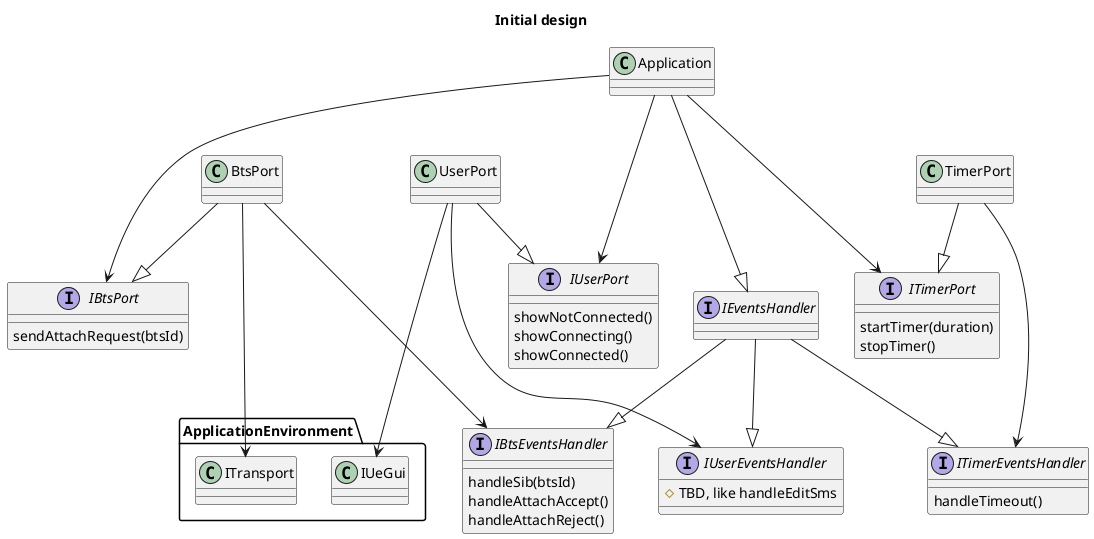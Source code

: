 @startuml
title Initial design

package ApplicationEnvironment {
class ITransport
class IUeGui
}

interface IBtsEventsHandler {
    handleSib(btsId)
    handleAttachAccept()
    handleAttachReject()
}
interface IBtsPort {
 sendAttachRequest(btsId)
}
class BtsPort
BtsPort --|> IBtsPort
BtsPort ---> IBtsEventsHandler 
BtsPort ---> ITransport


interface ITimerPort {
 startTimer(duration)
 stopTimer()
}
interface ITimerEventsHandler {
  handleTimeout()
}
class TimerPort
TimerPort --|> ITimerPort
TimerPort ---> ITimerEventsHandler 


interface IUserPort {
 showNotConnected()
 showConnecting()
 showConnected()
}
interface IUserEventsHandler {
  # TBD, like handleEditSms
}
class UserPort
UserPort --|> IUserPort
UserPort ---> IUserEventsHandler
UserPort ---> IUeGui

interface IEventsHandler
IEventsHandler --|> IBtsEventsHandler
IEventsHandler --|> ITimerEventsHandler
IEventsHandler --|> IUserEventsHandler

class Application
Application --|> IEventsHandler 
Application ---> IBtsPort
Application ---> ITimerPort
Application ---> IUserPort
@enduml
